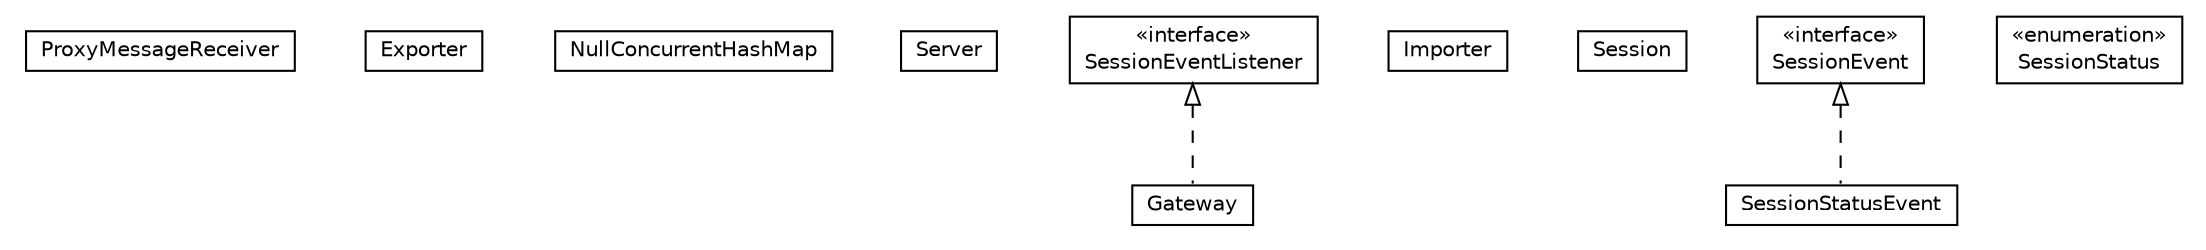 #!/usr/local/bin/dot
#
# Class diagram 
# Generated by UMLGraph version R5_6-24-gf6e263 (http://www.umlgraph.org/)
#

digraph G {
	edge [fontname="Helvetica",fontsize=10,labelfontname="Helvetica",labelfontsize=10];
	node [fontname="Helvetica",fontsize=10,shape=plaintext];
	nodesep=0.25;
	ranksep=0.5;
	// org.universAAL.ri.gateway.ProxyMessageReceiver
	c1573 [label=<<table title="org.universAAL.ri.gateway.ProxyMessageReceiver" border="0" cellborder="1" cellspacing="0" cellpadding="2" port="p" href="./ProxyMessageReceiver.html">
		<tr><td><table border="0" cellspacing="0" cellpadding="1">
<tr><td align="center" balign="center"> ProxyMessageReceiver </td></tr>
		</table></td></tr>
		</table>>, URL="./ProxyMessageReceiver.html", fontname="Helvetica", fontcolor="black", fontsize=10.0];
	// org.universAAL.ri.gateway.Exporter
	c1574 [label=<<table title="org.universAAL.ri.gateway.Exporter" border="0" cellborder="1" cellspacing="0" cellpadding="2" port="p" href="./Exporter.html">
		<tr><td><table border="0" cellspacing="0" cellpadding="1">
<tr><td align="center" balign="center"> Exporter </td></tr>
		</table></td></tr>
		</table>>, URL="./Exporter.html", fontname="Helvetica", fontcolor="black", fontsize=10.0];
	// org.universAAL.ri.gateway.Exporter.NullConcurrentHashMap
	c1575 [label=<<table title="org.universAAL.ri.gateway.Exporter.NullConcurrentHashMap" border="0" cellborder="1" cellspacing="0" cellpadding="2" port="p" href="./Exporter.NullConcurrentHashMap.html">
		<tr><td><table border="0" cellspacing="0" cellpadding="1">
<tr><td align="center" balign="center"> NullConcurrentHashMap </td></tr>
		</table></td></tr>
		</table>>, URL="./Exporter.NullConcurrentHashMap.html", fontname="Helvetica", fontcolor="black", fontsize=10.0];
	// org.universAAL.ri.gateway.Server
	c1576 [label=<<table title="org.universAAL.ri.gateway.Server" border="0" cellborder="1" cellspacing="0" cellpadding="2" port="p" href="./Server.html">
		<tr><td><table border="0" cellspacing="0" cellpadding="1">
<tr><td align="center" balign="center"> Server </td></tr>
		</table></td></tr>
		</table>>, URL="./Server.html", fontname="Helvetica", fontcolor="black", fontsize=10.0];
	// org.universAAL.ri.gateway.Gateway
	c1577 [label=<<table title="org.universAAL.ri.gateway.Gateway" border="0" cellborder="1" cellspacing="0" cellpadding="2" port="p" href="./Gateway.html">
		<tr><td><table border="0" cellspacing="0" cellpadding="1">
<tr><td align="center" balign="center"> Gateway </td></tr>
		</table></td></tr>
		</table>>, URL="./Gateway.html", fontname="Helvetica", fontcolor="black", fontsize=10.0];
	// org.universAAL.ri.gateway.SessionEventListener
	c1578 [label=<<table title="org.universAAL.ri.gateway.SessionEventListener" border="0" cellborder="1" cellspacing="0" cellpadding="2" port="p" href="./SessionEventListener.html">
		<tr><td><table border="0" cellspacing="0" cellpadding="1">
<tr><td align="center" balign="center"> &#171;interface&#187; </td></tr>
<tr><td align="center" balign="center"> SessionEventListener </td></tr>
		</table></td></tr>
		</table>>, URL="./SessionEventListener.html", fontname="Helvetica", fontcolor="black", fontsize=10.0];
	// org.universAAL.ri.gateway.Importer
	c1579 [label=<<table title="org.universAAL.ri.gateway.Importer" border="0" cellborder="1" cellspacing="0" cellpadding="2" port="p" href="./Importer.html">
		<tr><td><table border="0" cellspacing="0" cellpadding="1">
<tr><td align="center" balign="center"> Importer </td></tr>
		</table></td></tr>
		</table>>, URL="./Importer.html", fontname="Helvetica", fontcolor="black", fontsize=10.0];
	// org.universAAL.ri.gateway.Session
	c1580 [label=<<table title="org.universAAL.ri.gateway.Session" border="0" cellborder="1" cellspacing="0" cellpadding="2" port="p" href="./Session.html">
		<tr><td><table border="0" cellspacing="0" cellpadding="1">
<tr><td align="center" balign="center"> Session </td></tr>
		</table></td></tr>
		</table>>, URL="./Session.html", fontname="Helvetica", fontcolor="black", fontsize=10.0];
	// org.universAAL.ri.gateway.Session.SessionStatusEvent
	c1581 [label=<<table title="org.universAAL.ri.gateway.Session.SessionStatusEvent" border="0" cellborder="1" cellspacing="0" cellpadding="2" port="p" href="./Session.SessionStatusEvent.html">
		<tr><td><table border="0" cellspacing="0" cellpadding="1">
<tr><td align="center" balign="center"> SessionStatusEvent </td></tr>
		</table></td></tr>
		</table>>, URL="./Session.SessionStatusEvent.html", fontname="Helvetica", fontcolor="black", fontsize=10.0];
	// org.universAAL.ri.gateway.SessionEvent
	c1582 [label=<<table title="org.universAAL.ri.gateway.SessionEvent" border="0" cellborder="1" cellspacing="0" cellpadding="2" port="p" href="./SessionEvent.html">
		<tr><td><table border="0" cellspacing="0" cellpadding="1">
<tr><td align="center" balign="center"> &#171;interface&#187; </td></tr>
<tr><td align="center" balign="center"> SessionEvent </td></tr>
		</table></td></tr>
		</table>>, URL="./SessionEvent.html", fontname="Helvetica", fontcolor="black", fontsize=10.0];
	// org.universAAL.ri.gateway.SessionEvent.SessionStatus
	c1583 [label=<<table title="org.universAAL.ri.gateway.SessionEvent.SessionStatus" border="0" cellborder="1" cellspacing="0" cellpadding="2" port="p" href="./SessionEvent.SessionStatus.html">
		<tr><td><table border="0" cellspacing="0" cellpadding="1">
<tr><td align="center" balign="center"> &#171;enumeration&#187; </td></tr>
<tr><td align="center" balign="center"> SessionStatus </td></tr>
		</table></td></tr>
		</table>>, URL="./SessionEvent.SessionStatus.html", fontname="Helvetica", fontcolor="black", fontsize=10.0];
	//org.universAAL.ri.gateway.Gateway implements org.universAAL.ri.gateway.SessionEventListener
	c1578:p -> c1577:p [dir=back,arrowtail=empty,style=dashed];
	//org.universAAL.ri.gateway.Session.SessionStatusEvent implements org.universAAL.ri.gateway.SessionEvent
	c1582:p -> c1581:p [dir=back,arrowtail=empty,style=dashed];
}

